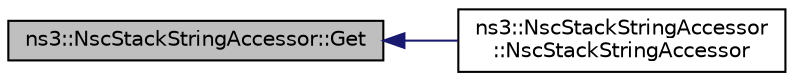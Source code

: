 digraph "ns3::NscStackStringAccessor::Get"
{
  edge [fontname="Helvetica",fontsize="10",labelfontname="Helvetica",labelfontsize="10"];
  node [fontname="Helvetica",fontsize="10",shape=record];
  rankdir="LR";
  Node1 [label="ns3::NscStackStringAccessor::Get",height=0.2,width=0.4,color="black", fillcolor="grey75", style="filled", fontcolor="black"];
  Node1 -> Node2 [dir="back",color="midnightblue",fontsize="10",style="solid"];
  Node2 [label="ns3::NscStackStringAccessor\l::NscStackStringAccessor",height=0.2,width=0.4,color="black", fillcolor="white", style="filled",URL="$d3/d9d/classns3_1_1NscStackStringAccessor.html#a500f992355bbf6844cabd27318c1c9db",tooltip="Constructor. "];
}
